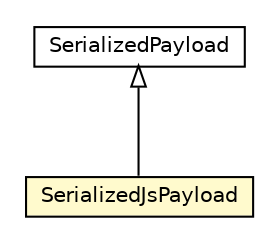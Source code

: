 #!/usr/local/bin/dot
#
# Class diagram 
# Generated by UMLGraph version R5_6-24-gf6e263 (http://www.umlgraph.org/)
#

digraph G {
	edge [fontname="Helvetica",fontsize=10,labelfontname="Helvetica",labelfontsize=10];
	node [fontname="Helvetica",fontsize=10,shape=plaintext];
	nodesep=0.25;
	ranksep=0.5;
	// io.reinert.requestor.core.payload.SerializedPayload
	c47225 [label=<<table title="io.reinert.requestor.core.payload.SerializedPayload" border="0" cellborder="1" cellspacing="0" cellpadding="2" port="p" href="../../core/payload/SerializedPayload.html">
		<tr><td><table border="0" cellspacing="0" cellpadding="1">
<tr><td align="center" balign="center"> SerializedPayload </td></tr>
		</table></td></tr>
		</table>>, URL="../../core/payload/SerializedPayload.html", fontname="Helvetica", fontcolor="black", fontsize=10.0];
	// io.reinert.requestor.gwt.payload.SerializedJsPayload
	c47267 [label=<<table title="io.reinert.requestor.gwt.payload.SerializedJsPayload" border="0" cellborder="1" cellspacing="0" cellpadding="2" port="p" bgcolor="lemonChiffon" href="./SerializedJsPayload.html">
		<tr><td><table border="0" cellspacing="0" cellpadding="1">
<tr><td align="center" balign="center"> SerializedJsPayload </td></tr>
		</table></td></tr>
		</table>>, URL="./SerializedJsPayload.html", fontname="Helvetica", fontcolor="black", fontsize=10.0];
	//io.reinert.requestor.gwt.payload.SerializedJsPayload extends io.reinert.requestor.core.payload.SerializedPayload
	c47225:p -> c47267:p [dir=back,arrowtail=empty];
}

